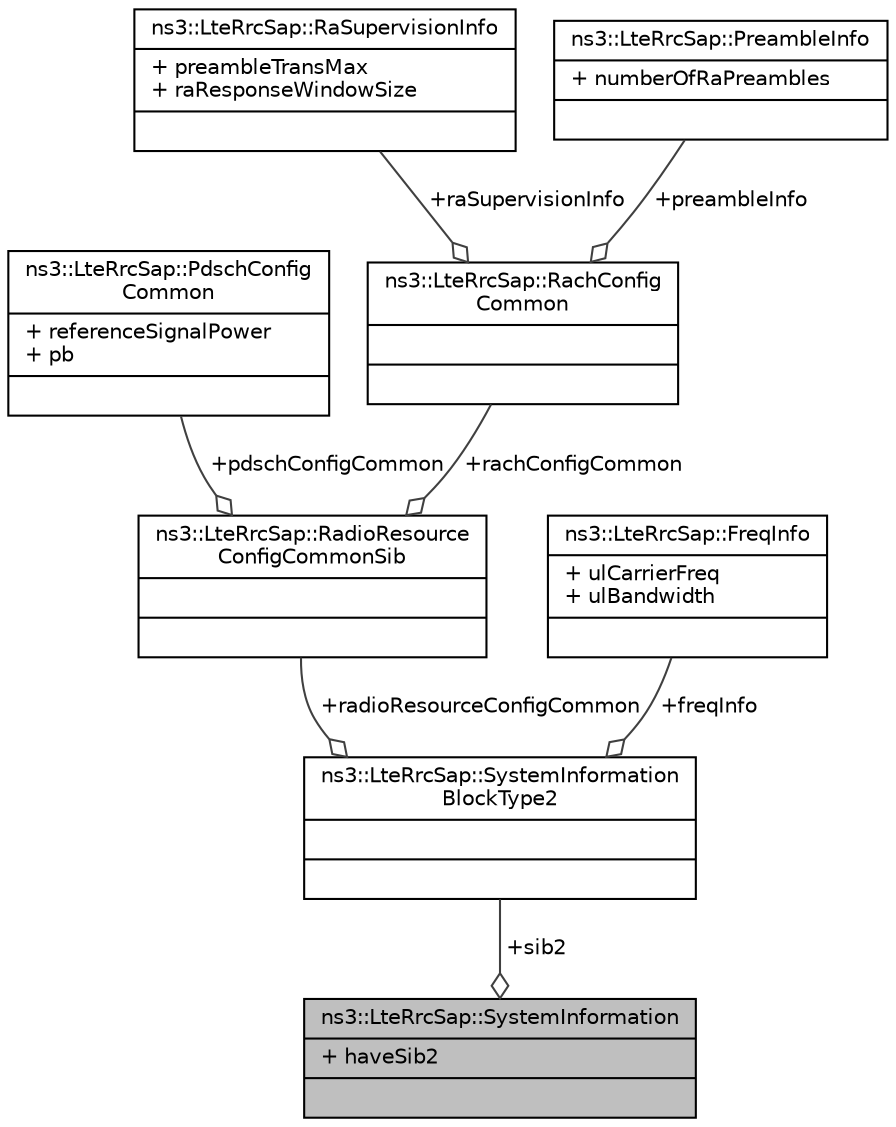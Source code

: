 digraph "ns3::LteRrcSap::SystemInformation"
{
  edge [fontname="Helvetica",fontsize="10",labelfontname="Helvetica",labelfontsize="10"];
  node [fontname="Helvetica",fontsize="10",shape=record];
  Node1 [label="{ns3::LteRrcSap::SystemInformation\n|+ haveSib2\l|}",height=0.2,width=0.4,color="black", fillcolor="grey75", style="filled", fontcolor="black"];
  Node2 -> Node1 [color="grey25",fontsize="10",style="solid",label=" +sib2" ,arrowhead="odiamond"];
  Node2 [label="{ns3::LteRrcSap::SystemInformation\lBlockType2\n||}",height=0.2,width=0.4,color="black", fillcolor="white", style="filled",URL="$d6/d3c/structns3_1_1LteRrcSap_1_1SystemInformationBlockType2.html"];
  Node3 -> Node2 [color="grey25",fontsize="10",style="solid",label=" +radioResourceConfigCommon" ,arrowhead="odiamond"];
  Node3 [label="{ns3::LteRrcSap::RadioResource\lConfigCommonSib\n||}",height=0.2,width=0.4,color="black", fillcolor="white", style="filled",URL="$db/d9e/structns3_1_1LteRrcSap_1_1RadioResourceConfigCommonSib.html"];
  Node4 -> Node3 [color="grey25",fontsize="10",style="solid",label=" +pdschConfigCommon" ,arrowhead="odiamond"];
  Node4 [label="{ns3::LteRrcSap::PdschConfig\lCommon\n|+ referenceSignalPower\l+ pb\l|}",height=0.2,width=0.4,color="black", fillcolor="white", style="filled",URL="$d5/d0b/structns3_1_1LteRrcSap_1_1PdschConfigCommon.html"];
  Node5 -> Node3 [color="grey25",fontsize="10",style="solid",label=" +rachConfigCommon" ,arrowhead="odiamond"];
  Node5 [label="{ns3::LteRrcSap::RachConfig\lCommon\n||}",height=0.2,width=0.4,color="black", fillcolor="white", style="filled",URL="$d3/d4e/structns3_1_1LteRrcSap_1_1RachConfigCommon.html"];
  Node6 -> Node5 [color="grey25",fontsize="10",style="solid",label=" +raSupervisionInfo" ,arrowhead="odiamond"];
  Node6 [label="{ns3::LteRrcSap::RaSupervisionInfo\n|+ preambleTransMax\l+ raResponseWindowSize\l|}",height=0.2,width=0.4,color="black", fillcolor="white", style="filled",URL="$dc/d91/structns3_1_1LteRrcSap_1_1RaSupervisionInfo.html"];
  Node7 -> Node5 [color="grey25",fontsize="10",style="solid",label=" +preambleInfo" ,arrowhead="odiamond"];
  Node7 [label="{ns3::LteRrcSap::PreambleInfo\n|+ numberOfRaPreambles\l|}",height=0.2,width=0.4,color="black", fillcolor="white", style="filled",URL="$d3/db4/structns3_1_1LteRrcSap_1_1PreambleInfo.html"];
  Node8 -> Node2 [color="grey25",fontsize="10",style="solid",label=" +freqInfo" ,arrowhead="odiamond"];
  Node8 [label="{ns3::LteRrcSap::FreqInfo\n|+ ulCarrierFreq\l+ ulBandwidth\l|}",height=0.2,width=0.4,color="black", fillcolor="white", style="filled",URL="$db/dd0/structns3_1_1LteRrcSap_1_1FreqInfo.html"];
}
